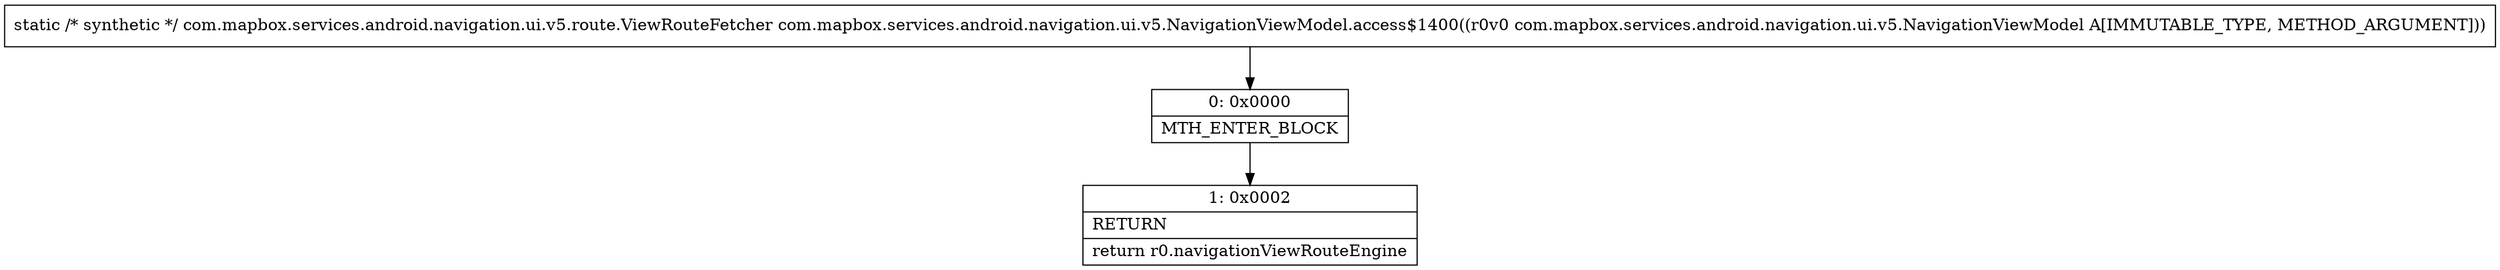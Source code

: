 digraph "CFG forcom.mapbox.services.android.navigation.ui.v5.NavigationViewModel.access$1400(Lcom\/mapbox\/services\/android\/navigation\/ui\/v5\/NavigationViewModel;)Lcom\/mapbox\/services\/android\/navigation\/ui\/v5\/route\/ViewRouteFetcher;" {
Node_0 [shape=record,label="{0\:\ 0x0000|MTH_ENTER_BLOCK\l}"];
Node_1 [shape=record,label="{1\:\ 0x0002|RETURN\l|return r0.navigationViewRouteEngine\l}"];
MethodNode[shape=record,label="{static \/* synthetic *\/ com.mapbox.services.android.navigation.ui.v5.route.ViewRouteFetcher com.mapbox.services.android.navigation.ui.v5.NavigationViewModel.access$1400((r0v0 com.mapbox.services.android.navigation.ui.v5.NavigationViewModel A[IMMUTABLE_TYPE, METHOD_ARGUMENT])) }"];
MethodNode -> Node_0;
Node_0 -> Node_1;
}

